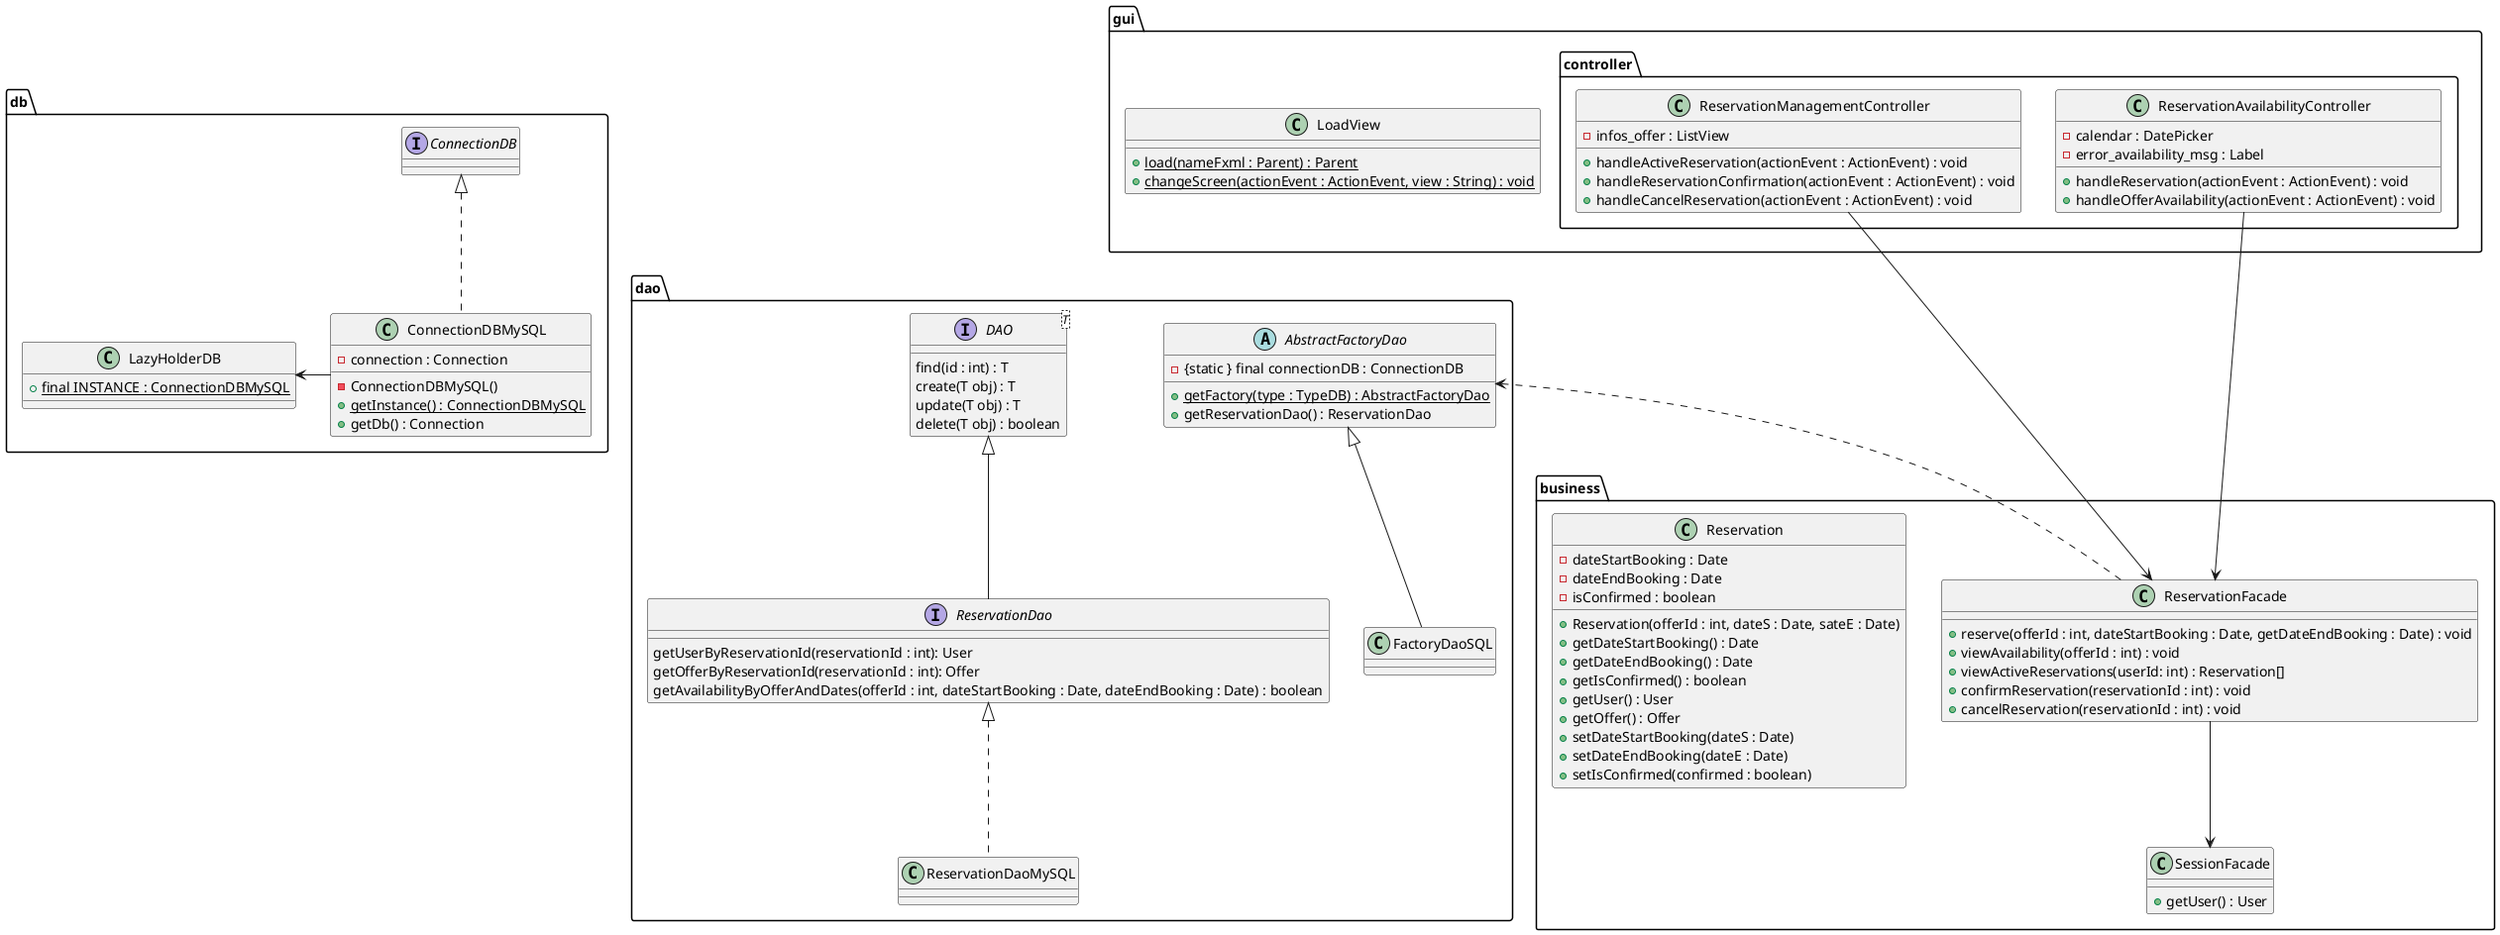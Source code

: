 @startuml

package dao {


    interface ReservationDao{
        getUserByReservationId(reservationId : int): User
        getOfferByReservationId(reservationId : int): Offer
        getAvailabilityByOfferAndDates(offerId : int, dateStartBooking : Date, dateEndBooking : Date) : boolean
    }
    class ReservationDaoMySQL
    AbstractFactoryDao <|-- FactoryDaoSQL
    ReservationDao <|.. ReservationDaoMySQL

    interface DAO<T>{
        find(id : int) : T
        create(T obj) : T
        update(T obj) : T
        delete(T obj) : boolean
    }

    abstract AbstractFactoryDao{
        - {static } final connectionDB : ConnectionDB
        + {static} getFactory(type : TypeDB) : AbstractFactoryDao
        + getReservationDao() : ReservationDao
    }

    class FactoryDaoSQL{
    }


    DAO <|-- ReservationDao
}
package db{
    class ConnectionDBMySQL{
        - connection : Connection
        - ConnectionDBMySQL()
        + {static} getInstance() : ConnectionDBMySQL
        + getDb() : Connection
    }

    class LazyHolderDB{
        + {static} final INSTANCE : ConnectionDBMySQL
    }
    interface ConnectionDB
    ConnectionDBMySQL -Left-> LazyHolderDB
    ConnectionDBMySQL .up.|> ConnectionDB

}
package business{
    class SessionFacade{
            + getUser() : User
        }

    class ReservationFacade{
        + reserve(offerId : int, dateStartBooking : Date, getDateEndBooking : Date) : void
        + viewAvailability(offerId : int) : void
        + viewActiveReservations(userId: int) : Reservation[]
        + confirmReservation(reservationId : int) : void
        + cancelReservation(reservationId : int) : void
    }

    class Reservation{
        -dateStartBooking : Date
        -dateEndBooking : Date
        -isConfirmed : boolean
        +Reservation(offerId : int, dateS : Date, sateE : Date)
        +getDateStartBooking() : Date
        +getDateEndBooking() : Date
        +getIsConfirmed() : boolean
        +getUser() : User
        +getOffer() : Offer
        +setDateStartBooking(dateS : Date)
        +setDateEndBooking(dateE : Date)
        +setIsConfirmed(confirmed : boolean)
    }
    ReservationFacade --> SessionFacade

}

package gui{

    class LoadView{
        + {static} load(nameFxml : Parent) : Parent
        + {static} changeScreen(actionEvent : ActionEvent, view : String) : void
    }

    package controller{
        class ReservationAvailabilityController{
            - calendar : DatePicker
            - error_availability_msg : Label
            + handleReservation(actionEvent : ActionEvent) : void
            + handleOfferAvailability(actionEvent : ActionEvent) : void
        }

        class ReservationManagementController{
            - infos_offer : ListView
            + handleActiveReservation(actionEvent : ActionEvent) : void
            + handleReservationConfirmation(actionEvent : ActionEvent) : void
            + handleCancelReservation(actionEvent : ActionEvent) : void
        }

    }
}

ReservationFacade <--Up- ReservationAvailabilityController
ReservationFacade <--Up- ReservationManagementController
ReservationFacade .Up.> AbstractFactoryDao



@enduml